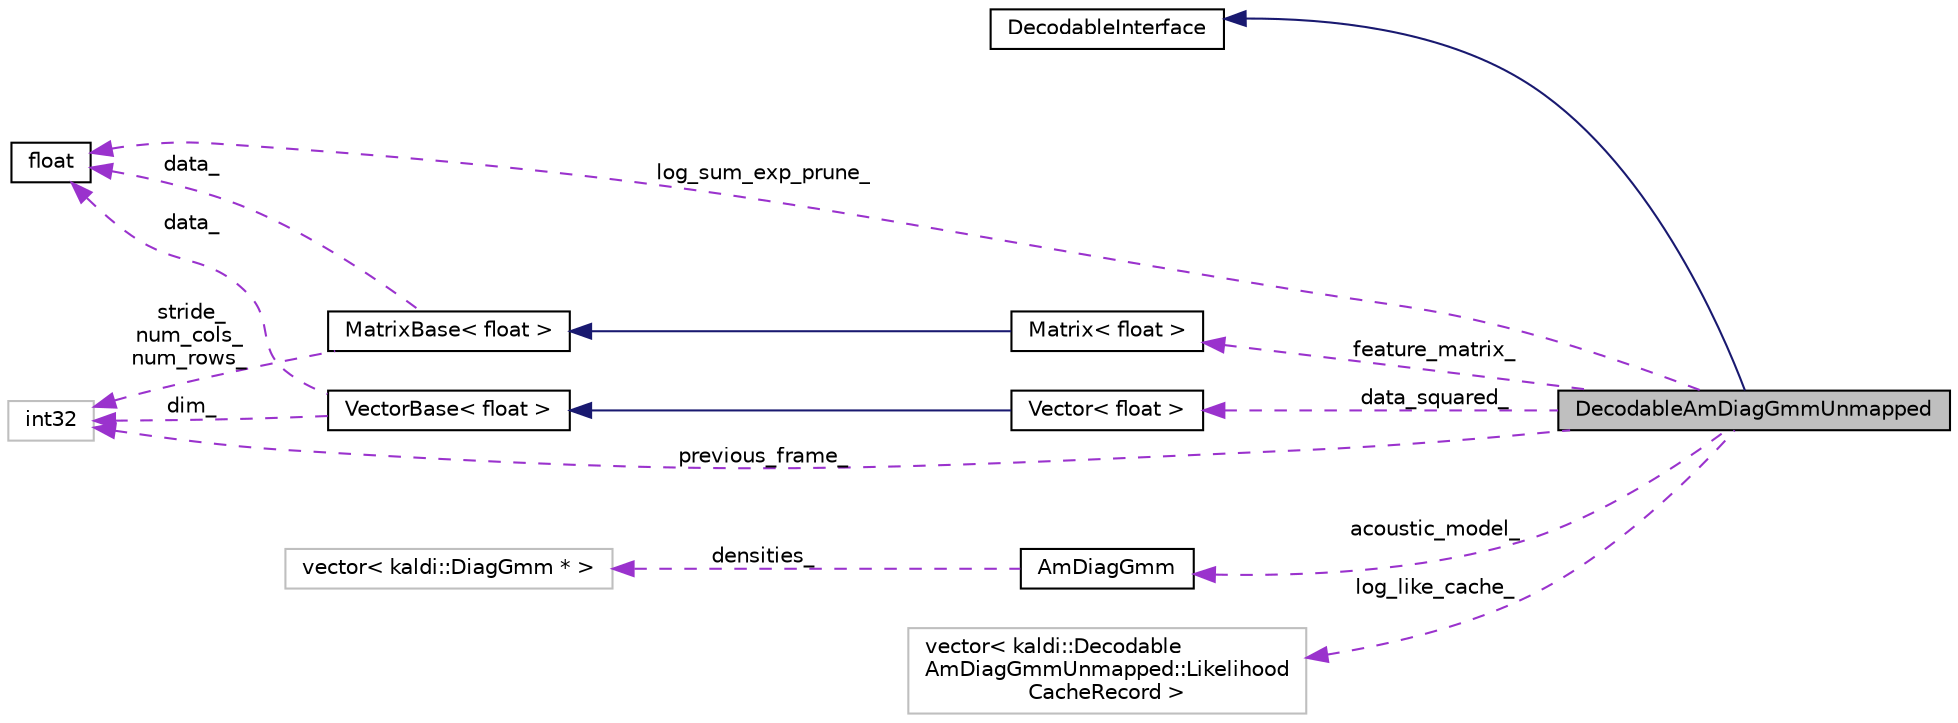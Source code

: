 digraph "DecodableAmDiagGmmUnmapped"
{
  edge [fontname="Helvetica",fontsize="10",labelfontname="Helvetica",labelfontsize="10"];
  node [fontname="Helvetica",fontsize="10",shape=record];
  rankdir="LR";
  Node6 [label="DecodableAmDiagGmmUnmapped",height=0.2,width=0.4,color="black", fillcolor="grey75", style="filled", fontcolor="black"];
  Node7 -> Node6 [dir="back",color="midnightblue",fontsize="10",style="solid",fontname="Helvetica"];
  Node7 [label="DecodableInterface",height=0.2,width=0.4,color="black", fillcolor="white", style="filled",URL="$classkaldi_1_1DecodableInterface.html",tooltip="DecodableInterface provides a link between the (acoustic-modeling and feature-processing) code and th..."];
  Node8 -> Node6 [dir="back",color="darkorchid3",fontsize="10",style="dashed",label=" log_sum_exp_prune_" ,fontname="Helvetica"];
  Node8 [label="float",height=0.2,width=0.4,color="black", fillcolor="white", style="filled",URL="$classfloat.html"];
  Node9 -> Node6 [dir="back",color="darkorchid3",fontsize="10",style="dashed",label=" feature_matrix_" ,fontname="Helvetica"];
  Node9 [label="Matrix\< float \>",height=0.2,width=0.4,color="black", fillcolor="white", style="filled",URL="$classkaldi_1_1Matrix.html"];
  Node10 -> Node9 [dir="back",color="midnightblue",fontsize="10",style="solid",fontname="Helvetica"];
  Node10 [label="MatrixBase\< float \>",height=0.2,width=0.4,color="black", fillcolor="white", style="filled",URL="$classkaldi_1_1MatrixBase.html"];
  Node8 -> Node10 [dir="back",color="darkorchid3",fontsize="10",style="dashed",label=" data_" ,fontname="Helvetica"];
  Node11 -> Node10 [dir="back",color="darkorchid3",fontsize="10",style="dashed",label=" stride_\nnum_cols_\nnum_rows_" ,fontname="Helvetica"];
  Node11 [label="int32",height=0.2,width=0.4,color="grey75", fillcolor="white", style="filled"];
  Node12 -> Node6 [dir="back",color="darkorchid3",fontsize="10",style="dashed",label=" acoustic_model_" ,fontname="Helvetica"];
  Node12 [label="AmDiagGmm",height=0.2,width=0.4,color="black", fillcolor="white", style="filled",URL="$classkaldi_1_1AmDiagGmm.html"];
  Node13 -> Node12 [dir="back",color="darkorchid3",fontsize="10",style="dashed",label=" densities_" ,fontname="Helvetica"];
  Node13 [label="vector\< kaldi::DiagGmm * \>",height=0.2,width=0.4,color="grey75", fillcolor="white", style="filled"];
  Node14 -> Node6 [dir="back",color="darkorchid3",fontsize="10",style="dashed",label=" data_squared_" ,fontname="Helvetica"];
  Node14 [label="Vector\< float \>",height=0.2,width=0.4,color="black", fillcolor="white", style="filled",URL="$classkaldi_1_1Vector.html"];
  Node15 -> Node14 [dir="back",color="midnightblue",fontsize="10",style="solid",fontname="Helvetica"];
  Node15 [label="VectorBase\< float \>",height=0.2,width=0.4,color="black", fillcolor="white", style="filled",URL="$classkaldi_1_1VectorBase.html"];
  Node8 -> Node15 [dir="back",color="darkorchid3",fontsize="10",style="dashed",label=" data_" ,fontname="Helvetica"];
  Node11 -> Node15 [dir="back",color="darkorchid3",fontsize="10",style="dashed",label=" dim_" ,fontname="Helvetica"];
  Node16 -> Node6 [dir="back",color="darkorchid3",fontsize="10",style="dashed",label=" log_like_cache_" ,fontname="Helvetica"];
  Node16 [label="vector\< kaldi::Decodable\lAmDiagGmmUnmapped::Likelihood\lCacheRecord \>",height=0.2,width=0.4,color="grey75", fillcolor="white", style="filled"];
  Node11 -> Node6 [dir="back",color="darkorchid3",fontsize="10",style="dashed",label=" previous_frame_" ,fontname="Helvetica"];
}
